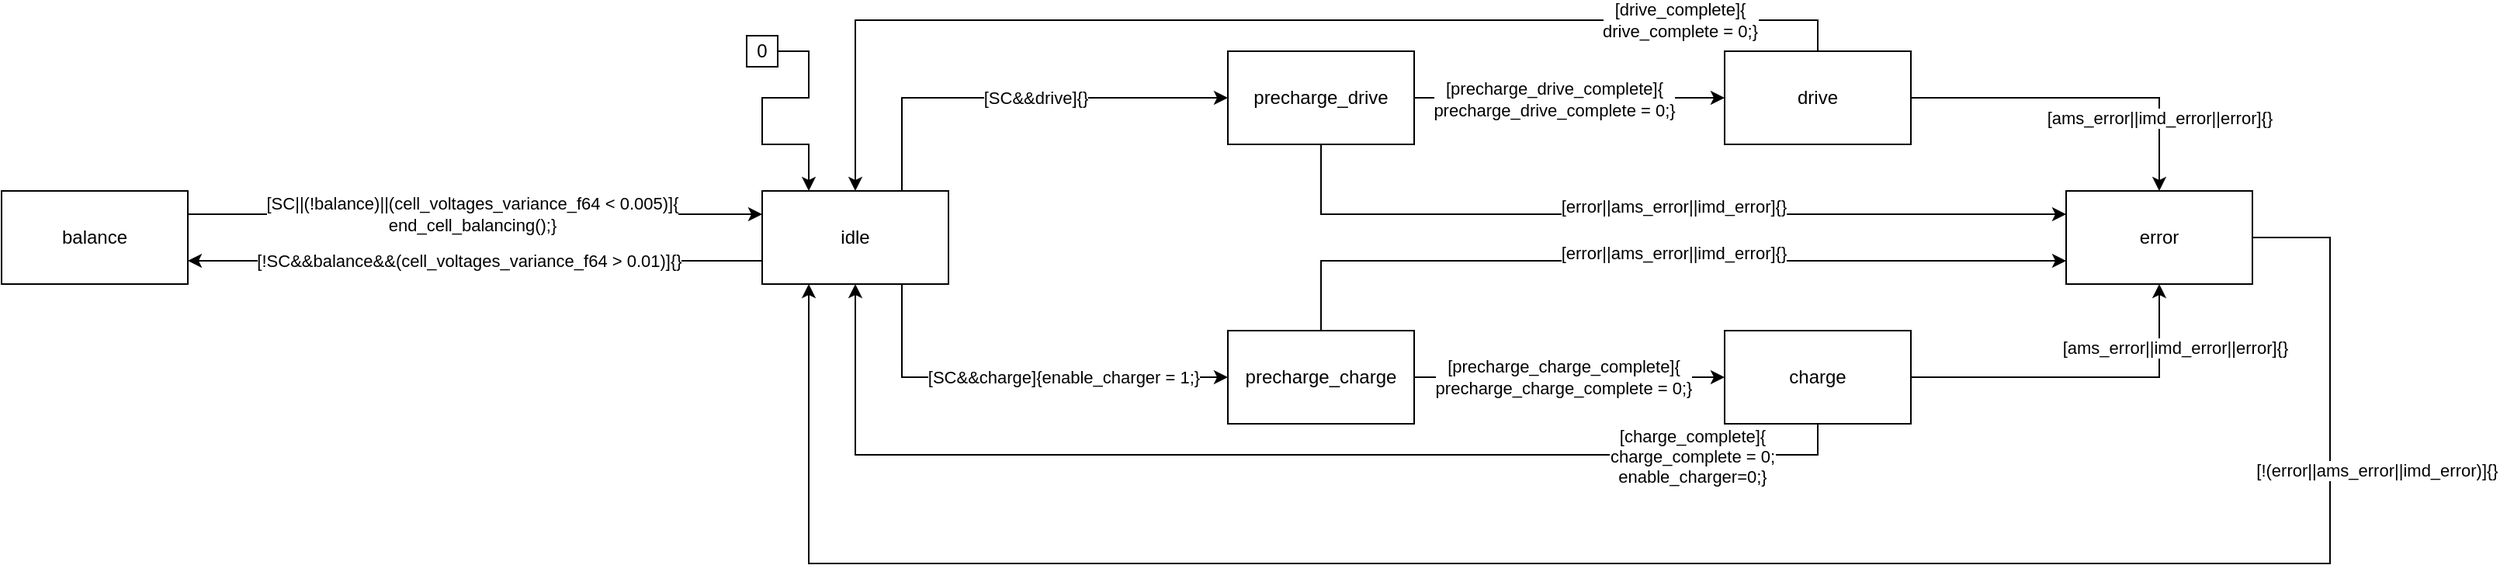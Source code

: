 <mxfile version="17.4.5" type="github" pages="7">
  <diagram id="lIlviWQBLWVIYCWAqPnO" name="ams">
    <mxGraphModel dx="2128" dy="536" grid="1" gridSize="10" guides="1" tooltips="1" connect="1" arrows="1" fold="1" page="1" pageScale="1" pageWidth="850" pageHeight="1100" math="0" shadow="0">
      <root>
        <mxCell id="0" />
        <mxCell id="1" parent="0" />
        <mxCell id="Ewt_asla_2gGVvgFWyWK-3" style="edgeStyle=orthogonalEdgeStyle;rounded=0;orthogonalLoop=1;jettySize=auto;html=1;exitX=1;exitY=0.5;exitDx=0;exitDy=0;entryX=0;entryY=0.5;entryDx=0;entryDy=0;" parent="1" source="46x8wgh4q0gtktNa0b1w-2" target="46x8wgh4q0gtktNa0b1w-8" edge="1">
          <mxGeometry relative="1" as="geometry" />
        </mxCell>
        <mxCell id="oGJmd9VbnoFBgs1ou5Ew-8" value="&lt;div&gt;[precharge_drive_complete]{&lt;/div&gt;&lt;div&gt;precharge_drive_complete = 0;}&lt;/div&gt;" style="edgeLabel;html=1;align=center;verticalAlign=middle;resizable=0;points=[];" parent="Ewt_asla_2gGVvgFWyWK-3" vertex="1" connectable="0">
          <mxGeometry x="-0.098" y="-1" relative="1" as="geometry">
            <mxPoint as="offset" />
          </mxGeometry>
        </mxCell>
        <mxCell id="Ewt_asla_2gGVvgFWyWK-9" style="edgeStyle=orthogonalEdgeStyle;rounded=0;orthogonalLoop=1;jettySize=auto;html=1;exitX=0.5;exitY=1;exitDx=0;exitDy=0;entryX=0;entryY=0.25;entryDx=0;entryDy=0;" parent="1" source="46x8wgh4q0gtktNa0b1w-2" target="46x8wgh4q0gtktNa0b1w-9" edge="1">
          <mxGeometry relative="1" as="geometry" />
        </mxCell>
        <mxCell id="oGJmd9VbnoFBgs1ou5Ew-12" value="[error||ams_error||imd_error]{}" style="edgeLabel;html=1;align=center;verticalAlign=middle;resizable=0;points=[];" parent="Ewt_asla_2gGVvgFWyWK-9" vertex="1" connectable="0">
          <mxGeometry x="-0.73" y="-1" relative="1" as="geometry">
            <mxPoint x="201" y="-6" as="offset" />
          </mxGeometry>
        </mxCell>
        <UserObject label="precharge_drive" link="data:page/id,uZr323zTnWptXHUSKYWT" id="46x8wgh4q0gtktNa0b1w-2">
          <mxCell style="rounded=0;whiteSpace=wrap;html=1;" parent="1" vertex="1">
            <mxGeometry x="380" y="120" width="120" height="60" as="geometry" />
          </mxCell>
        </UserObject>
        <mxCell id="Ewt_asla_2gGVvgFWyWK-6" style="edgeStyle=orthogonalEdgeStyle;rounded=0;orthogonalLoop=1;jettySize=auto;html=1;exitX=1;exitY=0.5;exitDx=0;exitDy=0;entryX=0;entryY=0.5;entryDx=0;entryDy=0;" parent="1" source="46x8wgh4q0gtktNa0b1w-3" target="46x8wgh4q0gtktNa0b1w-7" edge="1">
          <mxGeometry relative="1" as="geometry" />
        </mxCell>
        <mxCell id="oGJmd9VbnoFBgs1ou5Ew-9" value="&lt;div&gt;[precharge_charge_complete]{&lt;/div&gt;&lt;div&gt;precharge_charge_complete = 0;}&lt;/div&gt;" style="edgeLabel;html=1;align=center;verticalAlign=middle;resizable=0;points=[];" parent="Ewt_asla_2gGVvgFWyWK-6" vertex="1" connectable="0">
          <mxGeometry x="-0.047" relative="1" as="geometry">
            <mxPoint as="offset" />
          </mxGeometry>
        </mxCell>
        <mxCell id="Ewt_asla_2gGVvgFWyWK-8" style="edgeStyle=orthogonalEdgeStyle;rounded=0;orthogonalLoop=1;jettySize=auto;html=1;exitX=0.5;exitY=0;exitDx=0;exitDy=0;entryX=0;entryY=0.75;entryDx=0;entryDy=0;" parent="1" source="46x8wgh4q0gtktNa0b1w-3" target="46x8wgh4q0gtktNa0b1w-9" edge="1">
          <mxGeometry relative="1" as="geometry" />
        </mxCell>
        <mxCell id="oGJmd9VbnoFBgs1ou5Ew-11" value="[error||ams_error||imd_error]{}" style="edgeLabel;html=1;align=center;verticalAlign=middle;resizable=0;points=[];" parent="Ewt_asla_2gGVvgFWyWK-8" vertex="1" connectable="0">
          <mxGeometry x="-0.652" y="-1" relative="1" as="geometry">
            <mxPoint x="180" y="-6" as="offset" />
          </mxGeometry>
        </mxCell>
        <UserObject label="precharge_charge" link="data:page/id,Ef1t-dHHU9oMEyzxMcuo" id="46x8wgh4q0gtktNa0b1w-3">
          <mxCell style="rounded=0;whiteSpace=wrap;html=1;" parent="1" vertex="1">
            <mxGeometry x="380" y="300" width="120" height="60" as="geometry" />
          </mxCell>
        </UserObject>
        <mxCell id="Ewt_asla_2gGVvgFWyWK-7" style="edgeStyle=orthogonalEdgeStyle;rounded=0;orthogonalLoop=1;jettySize=auto;html=1;exitX=1;exitY=0.5;exitDx=0;exitDy=0;entryX=0.5;entryY=1;entryDx=0;entryDy=0;" parent="1" source="46x8wgh4q0gtktNa0b1w-7" target="46x8wgh4q0gtktNa0b1w-9" edge="1">
          <mxGeometry relative="1" as="geometry">
            <mxPoint x="1020" y="290" as="targetPoint" />
          </mxGeometry>
        </mxCell>
        <mxCell id="oGJmd9VbnoFBgs1ou5Ew-14" value="[ams_error||imd_error||error]{}" style="edgeLabel;html=1;align=center;verticalAlign=middle;resizable=0;points=[];" parent="Ewt_asla_2gGVvgFWyWK-7" vertex="1" connectable="0">
          <mxGeometry x="0.63" relative="1" as="geometry">
            <mxPoint x="10" as="offset" />
          </mxGeometry>
        </mxCell>
        <mxCell id="Ewt_asla_2gGVvgFWyWK-10" style="edgeStyle=orthogonalEdgeStyle;rounded=0;orthogonalLoop=1;jettySize=auto;html=1;exitX=0.5;exitY=1;exitDx=0;exitDy=0;entryX=0.5;entryY=1;entryDx=0;entryDy=0;" parent="1" source="46x8wgh4q0gtktNa0b1w-7" target="46x8wgh4q0gtktNa0b1w-12" edge="1">
          <mxGeometry relative="1" as="geometry" />
        </mxCell>
        <mxCell id="oGJmd9VbnoFBgs1ou5Ew-10" value="&lt;div&gt;[charge_complete]{&lt;/div&gt;&lt;div&gt;charge_complete = 0;&lt;br&gt;&lt;/div&gt;&lt;div&gt;enable_charger=0;}&lt;/div&gt;" style="edgeLabel;html=1;align=center;verticalAlign=middle;resizable=0;points=[];" parent="Ewt_asla_2gGVvgFWyWK-10" vertex="1" connectable="0">
          <mxGeometry x="-0.73" y="1" relative="1" as="geometry">
            <mxPoint as="offset" />
          </mxGeometry>
        </mxCell>
        <UserObject label="charge" link="data:page/id,o0BBDSF6INu3mvJSLO7V" id="46x8wgh4q0gtktNa0b1w-7">
          <mxCell style="rounded=0;whiteSpace=wrap;html=1;" parent="1" vertex="1">
            <mxGeometry x="700" y="300" width="120" height="60" as="geometry" />
          </mxCell>
        </UserObject>
        <mxCell id="Ewt_asla_2gGVvgFWyWK-4" style="edgeStyle=orthogonalEdgeStyle;rounded=0;orthogonalLoop=1;jettySize=auto;html=1;exitX=1;exitY=0.5;exitDx=0;exitDy=0;entryX=0.5;entryY=0;entryDx=0;entryDy=0;" parent="1" source="46x8wgh4q0gtktNa0b1w-8" target="46x8wgh4q0gtktNa0b1w-9" edge="1">
          <mxGeometry relative="1" as="geometry" />
        </mxCell>
        <mxCell id="oGJmd9VbnoFBgs1ou5Ew-13" value="[ams_error||imd_error||error]{}" style="edgeLabel;html=1;align=center;verticalAlign=middle;resizable=0;points=[];" parent="Ewt_asla_2gGVvgFWyWK-4" vertex="1" connectable="0">
          <mxGeometry x="0.571" relative="1" as="geometry">
            <mxPoint as="offset" />
          </mxGeometry>
        </mxCell>
        <mxCell id="Ewt_asla_2gGVvgFWyWK-11" style="edgeStyle=orthogonalEdgeStyle;rounded=0;orthogonalLoop=1;jettySize=auto;html=1;exitX=0.5;exitY=0;exitDx=0;exitDy=0;entryX=0.5;entryY=0;entryDx=0;entryDy=0;" parent="1" source="46x8wgh4q0gtktNa0b1w-8" target="46x8wgh4q0gtktNa0b1w-12" edge="1">
          <mxGeometry relative="1" as="geometry" />
        </mxCell>
        <mxCell id="oGJmd9VbnoFBgs1ou5Ew-7" value="&lt;div&gt;[drive_complete]{&lt;/div&gt;&lt;div&gt;drive_complete = 0;}&lt;/div&gt;" style="edgeLabel;html=1;align=center;verticalAlign=middle;resizable=0;points=[];" parent="Ewt_asla_2gGVvgFWyWK-11" vertex="1" connectable="0">
          <mxGeometry x="-0.709" relative="1" as="geometry">
            <mxPoint as="offset" />
          </mxGeometry>
        </mxCell>
        <UserObject label="drive" link="data:page/id,-CS63IcI1riEPQ8zZ3c_" id="46x8wgh4q0gtktNa0b1w-8">
          <mxCell style="rounded=0;whiteSpace=wrap;html=1;" parent="1" vertex="1">
            <mxGeometry x="700" y="120" width="120" height="60" as="geometry" />
          </mxCell>
        </UserObject>
        <mxCell id="oGJmd9VbnoFBgs1ou5Ew-15" style="edgeStyle=orthogonalEdgeStyle;rounded=0;orthogonalLoop=1;jettySize=auto;html=1;exitX=1;exitY=0.5;exitDx=0;exitDy=0;entryX=0.25;entryY=1;entryDx=0;entryDy=0;" parent="1" source="46x8wgh4q0gtktNa0b1w-9" target="46x8wgh4q0gtktNa0b1w-12" edge="1">
          <mxGeometry relative="1" as="geometry">
            <Array as="points">
              <mxPoint x="1090" y="240" />
              <mxPoint x="1090" y="450" />
              <mxPoint x="110" y="450" />
            </Array>
          </mxGeometry>
        </mxCell>
        <mxCell id="oGJmd9VbnoFBgs1ou5Ew-16" value="&lt;div&gt;[!(error||ams_error||imd_error)]{}&lt;/div&gt;" style="edgeLabel;html=1;align=center;verticalAlign=middle;resizable=0;points=[];" parent="oGJmd9VbnoFBgs1ou5Ew-15" vertex="1" connectable="0">
          <mxGeometry x="-0.669" relative="1" as="geometry">
            <mxPoint x="30" y="-35" as="offset" />
          </mxGeometry>
        </mxCell>
        <UserObject label="error" link="data:page/id,4Eal9zZOS9WOm3qdCi38" id="46x8wgh4q0gtktNa0b1w-9">
          <mxCell style="rounded=0;whiteSpace=wrap;html=1;" parent="1" vertex="1">
            <mxGeometry x="920" y="210" width="120" height="60" as="geometry" />
          </mxCell>
        </UserObject>
        <mxCell id="Ewt_asla_2gGVvgFWyWK-12" style="edgeStyle=orthogonalEdgeStyle;rounded=0;orthogonalLoop=1;jettySize=auto;html=1;exitX=0.75;exitY=0;exitDx=0;exitDy=0;entryX=0;entryY=0.5;entryDx=0;entryDy=0;" parent="1" source="46x8wgh4q0gtktNa0b1w-12" target="46x8wgh4q0gtktNa0b1w-2" edge="1">
          <mxGeometry relative="1" as="geometry" />
        </mxCell>
        <mxCell id="oGJmd9VbnoFBgs1ou5Ew-1" value="[SC&amp;amp;&amp;amp;drive]{}" style="edgeLabel;html=1;align=center;verticalAlign=middle;resizable=0;points=[];" parent="Ewt_asla_2gGVvgFWyWK-12" vertex="1" connectable="0">
          <mxGeometry x="-0.087" y="1" relative="1" as="geometry">
            <mxPoint x="22" y="1" as="offset" />
          </mxGeometry>
        </mxCell>
        <mxCell id="Ewt_asla_2gGVvgFWyWK-13" style="edgeStyle=orthogonalEdgeStyle;rounded=0;orthogonalLoop=1;jettySize=auto;html=1;exitX=0.75;exitY=1;exitDx=0;exitDy=0;entryX=0;entryY=0.5;entryDx=0;entryDy=0;" parent="1" source="46x8wgh4q0gtktNa0b1w-12" target="46x8wgh4q0gtktNa0b1w-3" edge="1">
          <mxGeometry relative="1" as="geometry" />
        </mxCell>
        <mxCell id="oGJmd9VbnoFBgs1ou5Ew-2" value="[SC&amp;amp;&amp;amp;charge]{enable_charger = 1;}" style="edgeLabel;html=1;align=center;verticalAlign=middle;resizable=0;points=[];" parent="Ewt_asla_2gGVvgFWyWK-13" vertex="1" connectable="0">
          <mxGeometry x="0.273" relative="1" as="geometry">
            <mxPoint x="-8" as="offset" />
          </mxGeometry>
        </mxCell>
        <mxCell id="Ewt_asla_2gGVvgFWyWK-19" style="edgeStyle=orthogonalEdgeStyle;rounded=0;orthogonalLoop=1;jettySize=auto;html=1;exitX=0;exitY=0.75;exitDx=0;exitDy=0;entryX=1;entryY=0.75;entryDx=0;entryDy=0;" parent="1" source="46x8wgh4q0gtktNa0b1w-12" target="Ewt_asla_2gGVvgFWyWK-16" edge="1">
          <mxGeometry relative="1" as="geometry">
            <Array as="points">
              <mxPoint x="10" y="255" />
              <mxPoint x="10" y="255" />
            </Array>
          </mxGeometry>
        </mxCell>
        <mxCell id="oGJmd9VbnoFBgs1ou5Ew-3" value="&lt;div&gt;[!SC&amp;amp;&amp;amp;balance&amp;amp;&amp;amp;(cell_voltages_variance_f64 &amp;gt; 0.01)]{}&lt;/div&gt;" style="edgeLabel;html=1;align=center;verticalAlign=middle;resizable=0;points=[];" parent="Ewt_asla_2gGVvgFWyWK-19" vertex="1" connectable="0">
          <mxGeometry x="0.025" relative="1" as="geometry">
            <mxPoint as="offset" />
          </mxGeometry>
        </mxCell>
        <object label="idle" state="" id="46x8wgh4q0gtktNa0b1w-12">
          <mxCell style="rounded=0;whiteSpace=wrap;html=1;" parent="1" vertex="1">
            <mxGeometry x="80" y="210" width="120" height="60" as="geometry" />
          </mxCell>
        </object>
        <mxCell id="Ewt_asla_2gGVvgFWyWK-18" style="edgeStyle=orthogonalEdgeStyle;rounded=0;orthogonalLoop=1;jettySize=auto;html=1;exitX=1;exitY=0.25;exitDx=0;exitDy=0;entryX=0;entryY=0.25;entryDx=0;entryDy=0;" parent="1" source="Ewt_asla_2gGVvgFWyWK-16" target="46x8wgh4q0gtktNa0b1w-12" edge="1">
          <mxGeometry relative="1" as="geometry">
            <Array as="points">
              <mxPoint x="10" y="225" />
              <mxPoint x="10" y="225" />
            </Array>
          </mxGeometry>
        </mxCell>
        <mxCell id="oGJmd9VbnoFBgs1ou5Ew-4" value="&lt;div&gt;[SC||(!balance)||(cell_voltages_variance_f64 &amp;lt; 0.005)]{&lt;/div&gt;&lt;div&gt;end_cell_balancing();}&lt;/div&gt;" style="edgeLabel;html=1;align=center;verticalAlign=middle;resizable=0;points=[];" parent="Ewt_asla_2gGVvgFWyWK-18" vertex="1" connectable="0">
          <mxGeometry x="-0.014" relative="1" as="geometry">
            <mxPoint as="offset" />
          </mxGeometry>
        </mxCell>
        <object label="balance" state="" link="data:page/id,DzXCORfQ2eGAM-OcjKNi" id="Ewt_asla_2gGVvgFWyWK-16">
          <mxCell style="rounded=0;whiteSpace=wrap;html=1;" parent="1" vertex="1">
            <mxGeometry x="-410" y="210" width="120" height="60" as="geometry" />
          </mxCell>
        </object>
        <mxCell id="bdxGw8ja6sbKktMfcAel-1" style="edgeStyle=orthogonalEdgeStyle;rounded=0;orthogonalLoop=1;jettySize=auto;html=1;exitX=1;exitY=0.5;exitDx=0;exitDy=0;entryX=0.25;entryY=0;entryDx=0;entryDy=0;" parent="1" source="bdxGw8ja6sbKktMfcAel-2" target="46x8wgh4q0gtktNa0b1w-12" edge="1">
          <mxGeometry relative="1" as="geometry">
            <mxPoint x="80" y="180" as="targetPoint" />
            <Array as="points">
              <mxPoint x="110" y="120" />
              <mxPoint x="110" y="150" />
              <mxPoint x="80" y="150" />
              <mxPoint x="80" y="180" />
              <mxPoint x="110" y="180" />
            </Array>
          </mxGeometry>
        </mxCell>
        <object label="0" state="" id="bdxGw8ja6sbKktMfcAel-2">
          <mxCell style="rounded=0;whiteSpace=wrap;html=1;" parent="1" vertex="1">
            <mxGeometry x="70" y="110" width="20" height="20" as="geometry" />
          </mxCell>
        </object>
      </root>
    </mxGraphModel>
  </diagram>
  <diagram id="uZr323zTnWptXHUSKYWT" name="precharge_drive">
    <mxGraphModel dx="1278" dy="536" grid="1" gridSize="10" guides="1" tooltips="1" connect="1" arrows="1" fold="1" page="1" pageScale="1" pageWidth="850" pageHeight="1100" math="0" shadow="0">
      <root>
        <mxCell id="0" />
        <mxCell id="1" parent="0" />
        <mxCell id="qBwz-lAO_OCAdxl3COZv-3" style="edgeStyle=orthogonalEdgeStyle;rounded=0;orthogonalLoop=1;jettySize=auto;html=1;exitX=0.5;exitY=1;exitDx=0;exitDy=0;entryX=0.5;entryY=0;entryDx=0;entryDy=0;" parent="1" source="qBwz-lAO_OCAdxl3COZv-6" target="qBwz-lAO_OCAdxl3COZv-10" edge="1">
          <mxGeometry relative="1" as="geometry" />
        </mxCell>
        <mxCell id="qBwz-lAO_OCAdxl3COZv-27" value="[before(2)&amp;amp;&amp;amp;air_minus_closed]{close_precharge = 1; air_minus_closed_s = 1;}" style="edgeLabel;html=1;align=center;verticalAlign=middle;resizable=0;points=[];" parent="qBwz-lAO_OCAdxl3COZv-3" vertex="1" connectable="0">
          <mxGeometry x="-0.131" y="-1" relative="1" as="geometry">
            <mxPoint as="offset" />
          </mxGeometry>
        </mxCell>
        <mxCell id="qBwz-lAO_OCAdxl3COZv-4" style="edgeStyle=orthogonalEdgeStyle;rounded=0;orthogonalLoop=1;jettySize=auto;html=1;exitX=1;exitY=0.5;exitDx=0;exitDy=0;entryX=0.036;entryY=0.983;entryDx=0;entryDy=0;entryPerimeter=0;" parent="1" source="qBwz-lAO_OCAdxl3COZv-6" target="qBwz-lAO_OCAdxl3COZv-22" edge="1">
          <mxGeometry relative="1" as="geometry" />
        </mxCell>
        <mxCell id="qBwz-lAO_OCAdxl3COZv-5" value="[after(2)]{error=111;}" style="edgeLabel;html=1;align=center;verticalAlign=middle;resizable=0;points=[];" parent="qBwz-lAO_OCAdxl3COZv-4" vertex="1" connectable="0">
          <mxGeometry x="-0.117" y="-2" relative="1" as="geometry">
            <mxPoint as="offset" />
          </mxGeometry>
        </mxCell>
        <object label="close_air_minus" state="" id="qBwz-lAO_OCAdxl3COZv-6">
          <mxCell style="rounded=0;whiteSpace=wrap;html=1;" parent="1" vertex="1">
            <mxGeometry x="200" y="140" width="140" height="20" as="geometry" />
          </mxCell>
        </object>
        <mxCell id="qBwz-lAO_OCAdxl3COZv-7" style="edgeStyle=orthogonalEdgeStyle;rounded=0;orthogonalLoop=1;jettySize=auto;html=1;exitX=0.5;exitY=1;exitDx=0;exitDy=0;entryX=0.5;entryY=0;entryDx=0;entryDy=0;" parent="1" source="qBwz-lAO_OCAdxl3COZv-10" target="qBwz-lAO_OCAdxl3COZv-14" edge="1">
          <mxGeometry relative="1" as="geometry" />
        </mxCell>
        <mxCell id="qBwz-lAO_OCAdxl3COZv-28" value="[before(2)&amp;amp;&amp;amp;precharge_closed]{precharge_closed_s = 1;}" style="edgeLabel;html=1;align=center;verticalAlign=middle;resizable=0;points=[];" parent="qBwz-lAO_OCAdxl3COZv-7" vertex="1" connectable="0">
          <mxGeometry x="-0.087" y="-1" relative="1" as="geometry">
            <mxPoint as="offset" />
          </mxGeometry>
        </mxCell>
        <mxCell id="qBwz-lAO_OCAdxl3COZv-8" style="edgeStyle=orthogonalEdgeStyle;rounded=0;orthogonalLoop=1;jettySize=auto;html=1;exitX=1;exitY=0.5;exitDx=0;exitDy=0;entryX=0.25;entryY=1;entryDx=0;entryDy=0;" parent="1" source="qBwz-lAO_OCAdxl3COZv-10" target="qBwz-lAO_OCAdxl3COZv-22" edge="1">
          <mxGeometry relative="1" as="geometry" />
        </mxCell>
        <mxCell id="qBwz-lAO_OCAdxl3COZv-9" value="[after(2)]{error=112;}" style="edgeLabel;html=1;align=center;verticalAlign=middle;resizable=0;points=[];" parent="qBwz-lAO_OCAdxl3COZv-8" vertex="1" connectable="0">
          <mxGeometry x="-0.124" relative="1" as="geometry">
            <mxPoint as="offset" />
          </mxGeometry>
        </mxCell>
        <object label="close_precharge" state="" id="qBwz-lAO_OCAdxl3COZv-10">
          <mxCell style="rounded=0;whiteSpace=wrap;html=1;" parent="1" vertex="1">
            <mxGeometry x="200" y="215" width="140" height="20" as="geometry" />
          </mxCell>
        </object>
        <mxCell id="qBwz-lAO_OCAdxl3COZv-11" style="edgeStyle=orthogonalEdgeStyle;rounded=0;orthogonalLoop=1;jettySize=auto;html=1;exitX=0.5;exitY=1;exitDx=0;exitDy=0;entryX=0.5;entryY=0;entryDx=0;entryDy=0;" parent="1" source="qBwz-lAO_OCAdxl3COZv-14" target="qBwz-lAO_OCAdxl3COZv-18" edge="1">
          <mxGeometry relative="1" as="geometry" />
        </mxCell>
        <mxCell id="qBwz-lAO_OCAdxl3COZv-29" value="[after(5)&amp;amp;&amp;amp;before(30)&amp;amp;&amp;amp;(accumulator_voltage_f64*0.95 &amp;lt; vehicle_voltage_f64)]{close_air_plus = 1;}" style="edgeLabel;html=1;align=center;verticalAlign=middle;resizable=0;points=[];" parent="qBwz-lAO_OCAdxl3COZv-11" vertex="1" connectable="0">
          <mxGeometry x="-0.167" relative="1" as="geometry">
            <mxPoint as="offset" />
          </mxGeometry>
        </mxCell>
        <mxCell id="qBwz-lAO_OCAdxl3COZv-12" style="edgeStyle=orthogonalEdgeStyle;rounded=0;orthogonalLoop=1;jettySize=auto;html=1;exitX=1;exitY=0.5;exitDx=0;exitDy=0;entryX=0.5;entryY=1;entryDx=0;entryDy=0;" parent="1" source="qBwz-lAO_OCAdxl3COZv-14" target="qBwz-lAO_OCAdxl3COZv-22" edge="1">
          <mxGeometry relative="1" as="geometry" />
        </mxCell>
        <mxCell id="qBwz-lAO_OCAdxl3COZv-13" value="[after(30)]{error=113;}" style="edgeLabel;html=1;align=center;verticalAlign=middle;resizable=0;points=[];" parent="qBwz-lAO_OCAdxl3COZv-12" vertex="1" connectable="0">
          <mxGeometry x="-0.145" relative="1" as="geometry">
            <mxPoint x="1" as="offset" />
          </mxGeometry>
        </mxCell>
        <object label="wait" state="" id="qBwz-lAO_OCAdxl3COZv-14">
          <mxCell style="rounded=0;whiteSpace=wrap;html=1;" parent="1" vertex="1">
            <mxGeometry x="200" y="290" width="140" height="20" as="geometry" />
          </mxCell>
        </object>
        <mxCell id="qBwz-lAO_OCAdxl3COZv-15" style="edgeStyle=orthogonalEdgeStyle;rounded=0;orthogonalLoop=1;jettySize=auto;html=1;exitX=0.5;exitY=1;exitDx=0;exitDy=0;entryX=0.5;entryY=0;entryDx=0;entryDy=0;" parent="1" source="qBwz-lAO_OCAdxl3COZv-18" target="qBwz-lAO_OCAdxl3COZv-21" edge="1">
          <mxGeometry relative="1" as="geometry" />
        </mxCell>
        <mxCell id="qBwz-lAO_OCAdxl3COZv-30" value="[before(2)&amp;amp;&amp;amp;air_plus_closed]{close_precharge = 0; air_plus_closed_s = 1;}" style="edgeLabel;html=1;align=center;verticalAlign=middle;resizable=0;points=[];" parent="qBwz-lAO_OCAdxl3COZv-15" vertex="1" connectable="0">
          <mxGeometry x="-0.207" relative="1" as="geometry">
            <mxPoint as="offset" />
          </mxGeometry>
        </mxCell>
        <mxCell id="qBwz-lAO_OCAdxl3COZv-16" style="edgeStyle=orthogonalEdgeStyle;rounded=0;orthogonalLoop=1;jettySize=auto;html=1;exitX=1;exitY=0.5;exitDx=0;exitDy=0;entryX=0.724;entryY=1.025;entryDx=0;entryDy=0;entryPerimeter=0;" parent="1" source="qBwz-lAO_OCAdxl3COZv-18" target="qBwz-lAO_OCAdxl3COZv-22" edge="1">
          <mxGeometry relative="1" as="geometry" />
        </mxCell>
        <mxCell id="qBwz-lAO_OCAdxl3COZv-17" value="[after(2)]{error=114;}" style="edgeLabel;html=1;align=center;verticalAlign=middle;resizable=0;points=[];" parent="qBwz-lAO_OCAdxl3COZv-16" vertex="1" connectable="0">
          <mxGeometry x="-0.67" y="-1" relative="1" as="geometry">
            <mxPoint x="81" y="-1" as="offset" />
          </mxGeometry>
        </mxCell>
        <object label="close_air_plus" state="" id="qBwz-lAO_OCAdxl3COZv-18">
          <mxCell style="rounded=0;whiteSpace=wrap;html=1;" parent="1" vertex="1">
            <mxGeometry x="200" y="365" width="140" height="20" as="geometry" />
          </mxCell>
        </object>
        <mxCell id="qBwz-lAO_OCAdxl3COZv-19" style="edgeStyle=orthogonalEdgeStyle;rounded=0;orthogonalLoop=1;jettySize=auto;html=1;exitX=1;exitY=0.5;exitDx=0;exitDy=0;entryX=0.933;entryY=0.975;entryDx=0;entryDy=0;entryPerimeter=0;" parent="1" source="qBwz-lAO_OCAdxl3COZv-21" target="qBwz-lAO_OCAdxl3COZv-22" edge="1">
          <mxGeometry relative="1" as="geometry" />
        </mxCell>
        <mxCell id="qBwz-lAO_OCAdxl3COZv-20" value="[after(2)]{error=115;}" style="edgeLabel;html=1;align=center;verticalAlign=middle;resizable=0;points=[];" parent="qBwz-lAO_OCAdxl3COZv-19" vertex="1" connectable="0">
          <mxGeometry x="-0.28" relative="1" as="geometry">
            <mxPoint x="22" as="offset" />
          </mxGeometry>
        </mxCell>
        <mxCell id="qBwz-lAO_OCAdxl3COZv-26" style="edgeStyle=orthogonalEdgeStyle;rounded=0;orthogonalLoop=1;jettySize=auto;html=1;exitX=0.5;exitY=1;exitDx=0;exitDy=0;entryX=0.5;entryY=0;entryDx=0;entryDy=0;" parent="1" source="qBwz-lAO_OCAdxl3COZv-21" target="ko195X5yL2JHvwuTEqA--1" edge="1">
          <mxGeometry relative="1" as="geometry">
            <mxPoint x="270" y="510" as="targetPoint" />
          </mxGeometry>
        </mxCell>
        <mxCell id="qBwz-lAO_OCAdxl3COZv-31" value="[before(2)&amp;amp;&amp;amp;!precharge_closed]{precharge_drive_complete=1; precharge_closed_s = 0;}" style="edgeLabel;html=1;align=center;verticalAlign=middle;resizable=0;points=[];" parent="qBwz-lAO_OCAdxl3COZv-26" vertex="1" connectable="0">
          <mxGeometry x="-0.184" y="-1" relative="1" as="geometry">
            <mxPoint as="offset" />
          </mxGeometry>
        </mxCell>
        <object label="open_precharge" id="qBwz-lAO_OCAdxl3COZv-21">
          <mxCell style="rounded=0;whiteSpace=wrap;html=1;" parent="1" vertex="1">
            <mxGeometry x="200" y="440" width="140" height="20" as="geometry" />
          </mxCell>
        </object>
        <object label="error" state="" id="qBwz-lAO_OCAdxl3COZv-22">
          <mxCell style="rounded=0;whiteSpace=wrap;html=1;rotation=90;" parent="1" vertex="1">
            <mxGeometry x="483.25" y="294.75" width="332" height="20" as="geometry" />
          </mxCell>
        </object>
        <object label="exit" state="" id="ko195X5yL2JHvwuTEqA--1">
          <mxCell style="rounded=0;whiteSpace=wrap;html=1;" parent="1" vertex="1">
            <mxGeometry x="200" y="520" width="140" height="20" as="geometry" />
          </mxCell>
        </object>
        <mxCell id="6yaVR4VLSEuWCS4cIGNw-1" style="edgeStyle=orthogonalEdgeStyle;rounded=0;orthogonalLoop=1;jettySize=auto;html=1;exitX=1;exitY=0.5;exitDx=0;exitDy=0;entryX=0.5;entryY=0;entryDx=0;entryDy=0;" parent="1" source="6yaVR4VLSEuWCS4cIGNw-2" target="6yaVR4VLSEuWCS4cIGNw-3" edge="1">
          <mxGeometry relative="1" as="geometry">
            <mxPoint x="270" y="70" as="targetPoint" />
          </mxGeometry>
        </mxCell>
        <object label="0" state="" id="6yaVR4VLSEuWCS4cIGNw-2">
          <mxCell style="rounded=0;whiteSpace=wrap;html=1;" parent="1" vertex="1">
            <mxGeometry x="260" y="10" width="20" height="20" as="geometry" />
          </mxCell>
        </object>
        <mxCell id="6yaVR4VLSEuWCS4cIGNw-5" style="edgeStyle=orthogonalEdgeStyle;rounded=0;orthogonalLoop=1;jettySize=auto;html=1;exitX=0.5;exitY=1;exitDx=0;exitDy=0;entryX=0.5;entryY=0;entryDx=0;entryDy=0;" parent="1" source="6yaVR4VLSEuWCS4cIGNw-3" target="qBwz-lAO_OCAdxl3COZv-6" edge="1">
          <mxGeometry relative="1" as="geometry" />
        </mxCell>
        <mxCell id="6yaVR4VLSEuWCS4cIGNw-7" value="[]{close_air_minus = 1;}" style="edgeLabel;html=1;align=center;verticalAlign=middle;resizable=0;points=[];" parent="6yaVR4VLSEuWCS4cIGNw-5" vertex="1" connectable="0">
          <mxGeometry x="-0.124" y="-1" relative="1" as="geometry">
            <mxPoint as="offset" />
          </mxGeometry>
        </mxCell>
        <object label="entry" state="" id="6yaVR4VLSEuWCS4cIGNw-3">
          <mxCell style="rounded=0;whiteSpace=wrap;html=1;" parent="1" vertex="1">
            <mxGeometry x="200" y="70" width="140" height="20" as="geometry" />
          </mxCell>
        </object>
      </root>
    </mxGraphModel>
  </diagram>
  <diagram id="Ef1t-dHHU9oMEyzxMcuo" name="precharge_charge">
    <mxGraphModel dx="1278" dy="536" grid="1" gridSize="10" guides="1" tooltips="1" connect="1" arrows="1" fold="1" page="1" pageScale="1" pageWidth="850" pageHeight="1100" math="0" shadow="0">
      <root>
        <mxCell id="0" />
        <mxCell id="1" parent="0" />
        <mxCell id="xS3REjJoweb85oLv7Rwo-3" style="edgeStyle=orthogonalEdgeStyle;rounded=0;orthogonalLoop=1;jettySize=auto;html=1;exitX=0.5;exitY=1;exitDx=0;exitDy=0;entryX=0.5;entryY=0;entryDx=0;entryDy=0;" parent="1" source="xS3REjJoweb85oLv7Rwo-7" target="xS3REjJoweb85oLv7Rwo-12" edge="1">
          <mxGeometry relative="1" as="geometry" />
        </mxCell>
        <mxCell id="xS3REjJoweb85oLv7Rwo-4" value="[before(2)&amp;amp;&amp;amp;air_minus_closed]{close_precharge=1; air_minus_closed_s = 1;}" style="edgeLabel;html=1;align=center;verticalAlign=middle;resizable=0;points=[];" parent="xS3REjJoweb85oLv7Rwo-3" vertex="1" connectable="0">
          <mxGeometry x="-0.131" y="-1" relative="1" as="geometry">
            <mxPoint as="offset" />
          </mxGeometry>
        </mxCell>
        <mxCell id="xS3REjJoweb85oLv7Rwo-5" style="edgeStyle=orthogonalEdgeStyle;rounded=0;orthogonalLoop=1;jettySize=auto;html=1;exitX=1;exitY=0.5;exitDx=0;exitDy=0;entryX=0.211;entryY=1.084;entryDx=0;entryDy=0;entryPerimeter=0;" parent="1" source="xS3REjJoweb85oLv7Rwo-7" target="xS3REjJoweb85oLv7Rwo-28" edge="1">
          <mxGeometry relative="1" as="geometry" />
        </mxCell>
        <mxCell id="xS3REjJoweb85oLv7Rwo-6" value="[after(2)]{error=122;}" style="edgeLabel;html=1;align=center;verticalAlign=middle;resizable=0;points=[];" parent="xS3REjJoweb85oLv7Rwo-5" vertex="1" connectable="0">
          <mxGeometry x="-0.117" y="-2" relative="1" as="geometry">
            <mxPoint as="offset" />
          </mxGeometry>
        </mxCell>
        <object label="close_air_minus" state="" id="xS3REjJoweb85oLv7Rwo-7">
          <mxCell style="rounded=0;whiteSpace=wrap;html=1;" parent="1" vertex="1">
            <mxGeometry x="204" y="240" width="140" height="20" as="geometry" />
          </mxCell>
        </object>
        <mxCell id="xS3REjJoweb85oLv7Rwo-8" style="edgeStyle=orthogonalEdgeStyle;rounded=0;orthogonalLoop=1;jettySize=auto;html=1;exitX=0.5;exitY=1;exitDx=0;exitDy=0;entryX=0.5;entryY=0;entryDx=0;entryDy=0;" parent="1" source="xS3REjJoweb85oLv7Rwo-12" target="xS3REjJoweb85oLv7Rwo-17" edge="1">
          <mxGeometry relative="1" as="geometry" />
        </mxCell>
        <mxCell id="xS3REjJoweb85oLv7Rwo-9" value="[before(2)&amp;amp;&amp;amp;precharge_closed]{precharge_closed_s = 1;}" style="edgeLabel;html=1;align=center;verticalAlign=middle;resizable=0;points=[];" parent="xS3REjJoweb85oLv7Rwo-8" vertex="1" connectable="0">
          <mxGeometry x="-0.087" y="-1" relative="1" as="geometry">
            <mxPoint as="offset" />
          </mxGeometry>
        </mxCell>
        <mxCell id="xS3REjJoweb85oLv7Rwo-10" style="edgeStyle=orthogonalEdgeStyle;rounded=0;orthogonalLoop=1;jettySize=auto;html=1;exitX=1;exitY=0.5;exitDx=0;exitDy=0;entryX=0.397;entryY=0.998;entryDx=0;entryDy=0;entryPerimeter=0;" parent="1" source="xS3REjJoweb85oLv7Rwo-12" target="xS3REjJoweb85oLv7Rwo-28" edge="1">
          <mxGeometry relative="1" as="geometry" />
        </mxCell>
        <mxCell id="xS3REjJoweb85oLv7Rwo-11" value="[after(2)]{error=123;}" style="edgeLabel;html=1;align=center;verticalAlign=middle;resizable=0;points=[];" parent="xS3REjJoweb85oLv7Rwo-10" vertex="1" connectable="0">
          <mxGeometry x="-0.124" relative="1" as="geometry">
            <mxPoint as="offset" />
          </mxGeometry>
        </mxCell>
        <object label="close_precharge" state="" id="xS3REjJoweb85oLv7Rwo-12">
          <mxCell style="rounded=0;whiteSpace=wrap;html=1;" parent="1" vertex="1">
            <mxGeometry x="204" y="315" width="140" height="20" as="geometry" />
          </mxCell>
        </object>
        <mxCell id="xS3REjJoweb85oLv7Rwo-13" style="edgeStyle=orthogonalEdgeStyle;rounded=0;orthogonalLoop=1;jettySize=auto;html=1;exitX=0.5;exitY=1;exitDx=0;exitDy=0;entryX=0.5;entryY=0;entryDx=0;entryDy=0;" parent="1" source="xS3REjJoweb85oLv7Rwo-17" target="xS3REjJoweb85oLv7Rwo-22" edge="1">
          <mxGeometry relative="1" as="geometry" />
        </mxCell>
        <mxCell id="xS3REjJoweb85oLv7Rwo-14" value="[after(5)&amp;amp;&amp;amp;before(30)&amp;amp;&amp;amp;(accumulator_voltage_f64*0.95 &amp;lt; vehicle_voltage_f64)]{close_air_plus=1;}" style="edgeLabel;html=1;align=center;verticalAlign=middle;resizable=0;points=[];" parent="xS3REjJoweb85oLv7Rwo-13" vertex="1" connectable="0">
          <mxGeometry x="-0.167" relative="1" as="geometry">
            <mxPoint as="offset" />
          </mxGeometry>
        </mxCell>
        <mxCell id="xS3REjJoweb85oLv7Rwo-15" style="edgeStyle=orthogonalEdgeStyle;rounded=0;orthogonalLoop=1;jettySize=auto;html=1;exitX=1;exitY=0.5;exitDx=0;exitDy=0;entryX=0.588;entryY=1.027;entryDx=0;entryDy=0;entryPerimeter=0;" parent="1" source="xS3REjJoweb85oLv7Rwo-17" target="xS3REjJoweb85oLv7Rwo-28" edge="1">
          <mxGeometry relative="1" as="geometry" />
        </mxCell>
        <mxCell id="xS3REjJoweb85oLv7Rwo-16" value="[after(30)]{error=124;}" style="edgeLabel;html=1;align=center;verticalAlign=middle;resizable=0;points=[];" parent="xS3REjJoweb85oLv7Rwo-15" vertex="1" connectable="0">
          <mxGeometry x="-0.145" relative="1" as="geometry">
            <mxPoint x="1" as="offset" />
          </mxGeometry>
        </mxCell>
        <object label="wait" state="" id="xS3REjJoweb85oLv7Rwo-17">
          <mxCell style="rounded=0;whiteSpace=wrap;html=1;" parent="1" vertex="1">
            <mxGeometry x="204" y="390" width="140" height="20" as="geometry" />
          </mxCell>
        </object>
        <mxCell id="xS3REjJoweb85oLv7Rwo-18" style="edgeStyle=orthogonalEdgeStyle;rounded=0;orthogonalLoop=1;jettySize=auto;html=1;exitX=0.5;exitY=1;exitDx=0;exitDy=0;entryX=0.5;entryY=0;entryDx=0;entryDy=0;" parent="1" source="xS3REjJoweb85oLv7Rwo-22" target="xS3REjJoweb85oLv7Rwo-27" edge="1">
          <mxGeometry relative="1" as="geometry" />
        </mxCell>
        <mxCell id="xS3REjJoweb85oLv7Rwo-19" value="[before(2)&amp;amp;&amp;amp;air_plus_closed]{close_precharge=0; air_plus_closed_s = 1;}" style="edgeLabel;html=1;align=center;verticalAlign=middle;resizable=0;points=[];" parent="xS3REjJoweb85oLv7Rwo-18" vertex="1" connectable="0">
          <mxGeometry x="-0.207" relative="1" as="geometry">
            <mxPoint as="offset" />
          </mxGeometry>
        </mxCell>
        <mxCell id="xS3REjJoweb85oLv7Rwo-20" style="edgeStyle=orthogonalEdgeStyle;rounded=0;orthogonalLoop=1;jettySize=auto;html=1;exitX=1;exitY=0.5;exitDx=0;exitDy=0;entryX=0.78;entryY=1.084;entryDx=0;entryDy=0;entryPerimeter=0;" parent="1" source="xS3REjJoweb85oLv7Rwo-22" target="xS3REjJoweb85oLv7Rwo-28" edge="1">
          <mxGeometry relative="1" as="geometry" />
        </mxCell>
        <mxCell id="xS3REjJoweb85oLv7Rwo-21" value="[after(2)]{error=125;}" style="edgeLabel;html=1;align=center;verticalAlign=middle;resizable=0;points=[];" parent="xS3REjJoweb85oLv7Rwo-20" vertex="1" connectable="0">
          <mxGeometry x="-0.67" y="-1" relative="1" as="geometry">
            <mxPoint x="81" y="-1" as="offset" />
          </mxGeometry>
        </mxCell>
        <object label="close_air_plus" state="" id="xS3REjJoweb85oLv7Rwo-22">
          <mxCell style="rounded=0;whiteSpace=wrap;html=1;" parent="1" vertex="1">
            <mxGeometry x="204" y="465" width="140" height="20" as="geometry" />
          </mxCell>
        </object>
        <mxCell id="xS3REjJoweb85oLv7Rwo-23" style="edgeStyle=orthogonalEdgeStyle;rounded=0;orthogonalLoop=1;jettySize=auto;html=1;exitX=1;exitY=0.5;exitDx=0;exitDy=0;entryX=0.968;entryY=1.084;entryDx=0;entryDy=0;entryPerimeter=0;" parent="1" source="xS3REjJoweb85oLv7Rwo-27" target="xS3REjJoweb85oLv7Rwo-28" edge="1">
          <mxGeometry relative="1" as="geometry" />
        </mxCell>
        <mxCell id="xS3REjJoweb85oLv7Rwo-24" value="[after(2)]{error=126;}" style="edgeLabel;html=1;align=center;verticalAlign=middle;resizable=0;points=[];" parent="xS3REjJoweb85oLv7Rwo-23" vertex="1" connectable="0">
          <mxGeometry x="-0.28" relative="1" as="geometry">
            <mxPoint x="22" as="offset" />
          </mxGeometry>
        </mxCell>
        <mxCell id="xS3REjJoweb85oLv7Rwo-25" style="edgeStyle=orthogonalEdgeStyle;rounded=0;orthogonalLoop=1;jettySize=auto;html=1;exitX=0.5;exitY=1;exitDx=0;exitDy=0;entryX=0.5;entryY=0;entryDx=0;entryDy=0;" parent="1" source="xS3REjJoweb85oLv7Rwo-27" target="xS3REjJoweb85oLv7Rwo-29" edge="1">
          <mxGeometry relative="1" as="geometry">
            <mxPoint x="274" y="610" as="targetPoint" />
          </mxGeometry>
        </mxCell>
        <mxCell id="xS3REjJoweb85oLv7Rwo-26" value="[before(2)&amp;amp;&amp;amp;!precharge_closed]{precharge_charge_complete=1; precharge_closed_s = 0;}" style="edgeLabel;html=1;align=center;verticalAlign=middle;resizable=0;points=[];" parent="xS3REjJoweb85oLv7Rwo-25" vertex="1" connectable="0">
          <mxGeometry x="-0.184" y="-1" relative="1" as="geometry">
            <mxPoint as="offset" />
          </mxGeometry>
        </mxCell>
        <object label="open_precharge" id="xS3REjJoweb85oLv7Rwo-27">
          <mxCell style="rounded=0;whiteSpace=wrap;html=1;" parent="1" vertex="1">
            <mxGeometry x="204" y="540" width="140" height="20" as="geometry" />
          </mxCell>
        </object>
        <object label="error" state="" id="xS3REjJoweb85oLv7Rwo-28">
          <mxCell style="rounded=0;whiteSpace=wrap;html=1;rotation=90;" parent="1" vertex="1">
            <mxGeometry x="456.57" y="357.19" width="393.37" height="20" as="geometry" />
          </mxCell>
        </object>
        <object label="exit" state="" id="xS3REjJoweb85oLv7Rwo-29">
          <mxCell style="rounded=0;whiteSpace=wrap;html=1;" parent="1" vertex="1">
            <mxGeometry x="204" y="620" width="140" height="20" as="geometry" />
          </mxCell>
        </object>
        <mxCell id="GjRwczQvT8K4SdTy7vmv-1" style="edgeStyle=orthogonalEdgeStyle;rounded=0;orthogonalLoop=1;jettySize=auto;html=1;exitX=1;exitY=0.5;exitDx=0;exitDy=0;entryX=0.5;entryY=0;entryDx=0;entryDy=0;" parent="1" source="GjRwczQvT8K4SdTy7vmv-2" target="GjRwczQvT8K4SdTy7vmv-5" edge="1">
          <mxGeometry relative="1" as="geometry">
            <mxPoint x="264" y="160" as="targetPoint" />
          </mxGeometry>
        </mxCell>
        <object label="0" state="" id="GjRwczQvT8K4SdTy7vmv-2">
          <mxCell style="rounded=0;whiteSpace=wrap;html=1;" parent="1" vertex="1">
            <mxGeometry x="264" y="110" width="20" height="20" as="geometry" />
          </mxCell>
        </object>
        <mxCell id="GjRwczQvT8K4SdTy7vmv-4" style="edgeStyle=orthogonalEdgeStyle;rounded=0;orthogonalLoop=1;jettySize=auto;html=1;exitX=0.5;exitY=1;exitDx=0;exitDy=0;entryX=0.5;entryY=0;entryDx=0;entryDy=0;" parent="1" source="GjRwczQvT8K4SdTy7vmv-5" target="xS3REjJoweb85oLv7Rwo-7" edge="1">
          <mxGeometry relative="1" as="geometry">
            <mxPoint x="274" y="190" as="sourcePoint" />
          </mxGeometry>
        </mxCell>
        <mxCell id="GjRwczQvT8K4SdTy7vmv-7" value="[before(10)&amp;amp;&amp;amp;charger_is_awake]{close_air_minus=1;}" style="edgeLabel;html=1;align=center;verticalAlign=middle;resizable=0;points=[];" parent="GjRwczQvT8K4SdTy7vmv-4" vertex="1" connectable="0">
          <mxGeometry x="-0.16" relative="1" as="geometry">
            <mxPoint as="offset" />
          </mxGeometry>
        </mxCell>
        <mxCell id="GjRwczQvT8K4SdTy7vmv-10" style="edgeStyle=orthogonalEdgeStyle;rounded=0;orthogonalLoop=1;jettySize=auto;html=1;exitX=1;exitY=0.5;exitDx=0;exitDy=0;entryX=0.025;entryY=1.113;entryDx=0;entryDy=0;entryPerimeter=0;" parent="1" source="GjRwczQvT8K4SdTy7vmv-5" target="xS3REjJoweb85oLv7Rwo-28" edge="1">
          <mxGeometry relative="1" as="geometry" />
        </mxCell>
        <mxCell id="GjRwczQvT8K4SdTy7vmv-11" value="[after(10)]{error=121;}" style="edgeLabel;html=1;align=center;verticalAlign=middle;resizable=0;points=[];" parent="GjRwczQvT8K4SdTy7vmv-10" vertex="1" connectable="0">
          <mxGeometry x="-0.048" relative="1" as="geometry">
            <mxPoint as="offset" />
          </mxGeometry>
        </mxCell>
        <object label="wake_charger" state="" id="GjRwczQvT8K4SdTy7vmv-5">
          <mxCell style="rounded=0;whiteSpace=wrap;html=1;" parent="1" vertex="1">
            <mxGeometry x="204" y="170" width="140" height="20" as="geometry" />
          </mxCell>
        </object>
      </root>
    </mxGraphModel>
  </diagram>
  <diagram id="-CS63IcI1riEPQ8zZ3c_" name="drive">
    <mxGraphModel dx="1278" dy="536" grid="1" gridSize="10" guides="1" tooltips="1" connect="1" arrows="1" fold="1" page="1" pageScale="1" pageWidth="850" pageHeight="1100" math="0" shadow="0">
      <root>
        <mxCell id="0" />
        <mxCell id="1" parent="0" />
        <mxCell id="RWR0uX_LrAzGrr3y9ukB-1" style="edgeStyle=orthogonalEdgeStyle;rounded=0;orthogonalLoop=1;jettySize=auto;html=1;exitX=1;exitY=0.5;exitDx=0;exitDy=0;entryX=0.5;entryY=0;entryDx=0;entryDy=0;" parent="1" source="RWR0uX_LrAzGrr3y9ukB-2" target="RWR0uX_LrAzGrr3y9ukB-6" edge="1">
          <mxGeometry relative="1" as="geometry" />
        </mxCell>
        <object label="0" state="" id="RWR0uX_LrAzGrr3y9ukB-2">
          <mxCell style="rounded=0;whiteSpace=wrap;html=1;" parent="1" vertex="1">
            <mxGeometry x="415" y="160" width="20" height="20" as="geometry" />
          </mxCell>
        </object>
        <mxCell id="RWR0uX_LrAzGrr3y9ukB-9" style="edgeStyle=orthogonalEdgeStyle;rounded=0;orthogonalLoop=1;jettySize=auto;html=1;exitX=0.5;exitY=1;exitDx=0;exitDy=0;entryX=0.5;entryY=0;entryDx=0;entryDy=0;" parent="1" source="RWR0uX_LrAzGrr3y9ukB-6" target="RWR0uX_LrAzGrr3y9ukB-8" edge="1">
          <mxGeometry relative="1" as="geometry" />
        </mxCell>
        <mxCell id="RWR0uX_LrAzGrr3y9ukB-10" value="&lt;div&gt;[(minimum_cell_voltage_f64 &amp;lt; 2.85)||!drive]{}&lt;/div&gt;" style="edgeLabel;html=1;align=center;verticalAlign=middle;resizable=0;points=[];" parent="RWR0uX_LrAzGrr3y9ukB-9" vertex="1" connectable="0">
          <mxGeometry x="-0.133" relative="1" as="geometry">
            <mxPoint as="offset" />
          </mxGeometry>
        </mxCell>
        <object label="&lt;div&gt;drive&lt;/div&gt;" state="" id="RWR0uX_LrAzGrr3y9ukB-6">
          <mxCell style="rounded=0;whiteSpace=wrap;html=1;" parent="1" vertex="1">
            <mxGeometry x="355" y="220" width="140" height="20" as="geometry" />
          </mxCell>
        </object>
        <mxCell id="-pkq6wS3JihGK_DhRYbo-1" style="edgeStyle=orthogonalEdgeStyle;rounded=0;orthogonalLoop=1;jettySize=auto;html=1;exitX=0;exitY=0.5;exitDx=0;exitDy=0;entryX=0.5;entryY=0;entryDx=0;entryDy=0;" parent="1" source="RWR0uX_LrAzGrr3y9ukB-8" target="RWR0uX_LrAzGrr3y9ukB-11" edge="1">
          <mxGeometry relative="1" as="geometry" />
        </mxCell>
        <mxCell id="-pkq6wS3JihGK_DhRYbo-3" value="&lt;div&gt;[before(7)&amp;amp;&amp;amp;(fabsf(accumulator_current_f64) &amp;lt; 0.001)]{&lt;/div&gt;&lt;div&gt;close_air_plus = 0; air_plus_closed_s = 0;&lt;br&gt;&lt;/div&gt;&lt;div&gt;close_air_minus = 0; air_minus_closed = 0;&lt;br&gt;&lt;/div&gt;close_precharge = 0; precharge_closed = 0;&lt;div&gt;drive_complete = 1;}&lt;/div&gt;" style="edgeLabel;html=1;align=center;verticalAlign=middle;resizable=0;points=[];" parent="-pkq6wS3JihGK_DhRYbo-1" vertex="1" connectable="0">
          <mxGeometry x="0.411" y="1" relative="1" as="geometry">
            <mxPoint x="-6" y="3" as="offset" />
          </mxGeometry>
        </mxCell>
        <mxCell id="-pkq6wS3JihGK_DhRYbo-2" style="edgeStyle=orthogonalEdgeStyle;rounded=0;orthogonalLoop=1;jettySize=auto;html=1;exitX=1;exitY=0.5;exitDx=0;exitDy=0;entryX=0.5;entryY=0;entryDx=0;entryDy=0;" parent="1" source="RWR0uX_LrAzGrr3y9ukB-8" target="RWR0uX_LrAzGrr3y9ukB-12" edge="1">
          <mxGeometry relative="1" as="geometry" />
        </mxCell>
        <mxCell id="-pkq6wS3JihGK_DhRYbo-4" value="&lt;div&gt;[after(7)]{&lt;/div&gt;&lt;div&gt;close_air_plus = 0; air_plus_closed_s = 0;&lt;br&gt;&lt;/div&gt;&lt;div&gt;close_air_minus = 0; air_minus_closed = 0;&lt;br&gt;&lt;/div&gt;close_precharge = 0; precharge_closed = 0;&lt;div&gt;error = 131;}&lt;/div&gt;" style="edgeLabel;html=1;align=center;verticalAlign=middle;resizable=0;points=[];" parent="-pkq6wS3JihGK_DhRYbo-2" vertex="1" connectable="0">
          <mxGeometry x="0.457" relative="1" as="geometry">
            <mxPoint y="-2" as="offset" />
          </mxGeometry>
        </mxCell>
        <object label="end_drive" state="" id="RWR0uX_LrAzGrr3y9ukB-8">
          <mxCell style="rounded=0;whiteSpace=wrap;html=1;" parent="1" vertex="1">
            <mxGeometry x="355" y="300" width="140" height="20" as="geometry" />
          </mxCell>
        </object>
        <object label="exit" state="" id="RWR0uX_LrAzGrr3y9ukB-11">
          <mxCell style="rounded=0;whiteSpace=wrap;html=1;" parent="1" vertex="1">
            <mxGeometry x="215" y="420" width="140" height="20" as="geometry" />
          </mxCell>
        </object>
        <object label="force_quit" state="" id="RWR0uX_LrAzGrr3y9ukB-12">
          <mxCell style="rounded=0;whiteSpace=wrap;html=1;" parent="1" vertex="1">
            <mxGeometry x="495" y="420" width="140" height="20" as="geometry" />
          </mxCell>
        </object>
      </root>
    </mxGraphModel>
  </diagram>
  <diagram id="o0BBDSF6INu3mvJSLO7V" name="charge">
    <mxGraphModel dx="1278" dy="536" grid="1" gridSize="10" guides="1" tooltips="1" connect="1" arrows="1" fold="1" page="1" pageScale="1" pageWidth="850" pageHeight="1100" math="0" shadow="0">
      <root>
        <mxCell id="0" />
        <mxCell id="1" parent="0" />
        <mxCell id="PsCbVwXv-jA8KolUmENP-1" style="edgeStyle=orthogonalEdgeStyle;rounded=0;orthogonalLoop=1;jettySize=auto;html=1;exitX=1;exitY=0.5;exitDx=0;exitDy=0;entryX=0.5;entryY=0;entryDx=0;entryDy=0;" parent="1" source="PsCbVwXv-jA8KolUmENP-2" target="PsCbVwXv-jA8KolUmENP-5" edge="1">
          <mxGeometry relative="1" as="geometry" />
        </mxCell>
        <object label="0" state="" id="PsCbVwXv-jA8KolUmENP-2">
          <mxCell style="rounded=0;whiteSpace=wrap;html=1;" parent="1" vertex="1">
            <mxGeometry x="415" y="160" width="20" height="20" as="geometry" />
          </mxCell>
        </object>
        <mxCell id="PsCbVwXv-jA8KolUmENP-3" style="edgeStyle=orthogonalEdgeStyle;rounded=0;orthogonalLoop=1;jettySize=auto;html=1;exitX=0.5;exitY=1;exitDx=0;exitDy=0;entryX=0.5;entryY=0;entryDx=0;entryDy=0;" parent="1" source="PsCbVwXv-jA8KolUmENP-5" target="PsCbVwXv-jA8KolUmENP-10" edge="1">
          <mxGeometry relative="1" as="geometry" />
        </mxCell>
        <mxCell id="PsCbVwXv-jA8KolUmENP-4" value="[(maximum_cell_voltage_f64 &amp;gt; 4.15)||!charge]{enable_charger = 0;}" style="edgeLabel;html=1;align=center;verticalAlign=middle;resizable=0;points=[];" parent="PsCbVwXv-jA8KolUmENP-3" vertex="1" connectable="0">
          <mxGeometry x="-0.133" relative="1" as="geometry">
            <mxPoint as="offset" />
          </mxGeometry>
        </mxCell>
        <object label="charge" state="" id="PsCbVwXv-jA8KolUmENP-5">
          <mxCell style="rounded=0;whiteSpace=wrap;html=1;" parent="1" vertex="1">
            <mxGeometry x="355" y="220" width="140" height="20" as="geometry" />
          </mxCell>
        </object>
        <mxCell id="PsCbVwXv-jA8KolUmENP-6" style="edgeStyle=orthogonalEdgeStyle;rounded=0;orthogonalLoop=1;jettySize=auto;html=1;exitX=0;exitY=0.5;exitDx=0;exitDy=0;entryX=0.5;entryY=0;entryDx=0;entryDy=0;" parent="1" source="PsCbVwXv-jA8KolUmENP-10" target="PsCbVwXv-jA8KolUmENP-11" edge="1">
          <mxGeometry relative="1" as="geometry" />
        </mxCell>
        <mxCell id="PsCbVwXv-jA8KolUmENP-7" value="&lt;div&gt;[before(7)&amp;amp;&amp;amp;(fabsf(accumulator_current_f64) &amp;lt; 0.001)]{&lt;/div&gt;&lt;div&gt;close_air_plus = 0; air_plus_closed_s = 0;&lt;br&gt;&lt;/div&gt;&lt;div&gt;close_air_minus = 0; air_minus_closed = 0;&lt;br&gt;&lt;/div&gt;close_precharge = 0; precharge_closed = 0;&lt;div&gt;charge_complete = 1;}&lt;/div&gt;" style="edgeLabel;html=1;align=center;verticalAlign=middle;resizable=0;points=[];" parent="PsCbVwXv-jA8KolUmENP-6" vertex="1" connectable="0">
          <mxGeometry x="0.411" y="1" relative="1" as="geometry">
            <mxPoint x="-6" y="3" as="offset" />
          </mxGeometry>
        </mxCell>
        <mxCell id="PsCbVwXv-jA8KolUmENP-8" style="edgeStyle=orthogonalEdgeStyle;rounded=0;orthogonalLoop=1;jettySize=auto;html=1;exitX=1;exitY=0.5;exitDx=0;exitDy=0;entryX=0.5;entryY=0;entryDx=0;entryDy=0;" parent="1" source="PsCbVwXv-jA8KolUmENP-10" target="PsCbVwXv-jA8KolUmENP-12" edge="1">
          <mxGeometry relative="1" as="geometry" />
        </mxCell>
        <mxCell id="PsCbVwXv-jA8KolUmENP-9" value="&lt;div&gt;[after(7)]{&lt;/div&gt;&lt;div&gt;close_air_plus = 0; air_plus_closed_s = 0;&lt;br&gt;&lt;/div&gt;&lt;div&gt;close_air_minus = 0; air_minus_closed = 0;&lt;br&gt;&lt;/div&gt;&lt;div&gt;close_precharge = 0; precharge_closed = 0;&lt;br&gt;&lt;/div&gt;&lt;div&gt;error = 141;}&lt;/div&gt;" style="edgeLabel;html=1;align=center;verticalAlign=middle;resizable=0;points=[];" parent="PsCbVwXv-jA8KolUmENP-8" vertex="1" connectable="0">
          <mxGeometry x="0.457" relative="1" as="geometry">
            <mxPoint y="-2" as="offset" />
          </mxGeometry>
        </mxCell>
        <object label="end_charge" state="" id="PsCbVwXv-jA8KolUmENP-10">
          <mxCell style="rounded=0;whiteSpace=wrap;html=1;" parent="1" vertex="1">
            <mxGeometry x="355" y="300" width="140" height="20" as="geometry" />
          </mxCell>
        </object>
        <object label="exit" state="" id="PsCbVwXv-jA8KolUmENP-11">
          <mxCell style="rounded=0;whiteSpace=wrap;html=1;" parent="1" vertex="1">
            <mxGeometry x="215" y="420" width="140" height="20" as="geometry" />
          </mxCell>
        </object>
        <object label="force_quit" state="" id="PsCbVwXv-jA8KolUmENP-12">
          <mxCell style="rounded=0;whiteSpace=wrap;html=1;" parent="1" vertex="1">
            <mxGeometry x="495" y="420" width="140" height="20" as="geometry" />
          </mxCell>
        </object>
      </root>
    </mxGraphModel>
  </diagram>
  <diagram id="DzXCORfQ2eGAM-OcjKNi" name="balance">
    <mxGraphModel dx="1278" dy="536" grid="1" gridSize="10" guides="1" tooltips="1" connect="1" arrows="1" fold="1" page="1" pageScale="1" pageWidth="850" pageHeight="1100" math="0" shadow="0">
      <root>
        <mxCell id="0" />
        <mxCell id="1" parent="0" />
        <mxCell id="8BDfOJmlDux-zDCcbZrL-1" style="edgeStyle=orthogonalEdgeStyle;rounded=0;orthogonalLoop=1;jettySize=auto;html=1;exitX=1;exitY=0.5;exitDx=0;exitDy=0;entryX=0.5;entryY=0;entryDx=0;entryDy=0;" parent="1" source="8BDfOJmlDux-zDCcbZrL-2" target="rWXwUvFDoaMhjuSQmpiw-1" edge="1">
          <mxGeometry relative="1" as="geometry">
            <mxPoint x="425" y="220" as="targetPoint" />
          </mxGeometry>
        </mxCell>
        <object label="0" state="" id="8BDfOJmlDux-zDCcbZrL-2">
          <mxCell style="rounded=0;whiteSpace=wrap;html=1;" parent="1" vertex="1">
            <mxGeometry x="415" y="160" width="20" height="20" as="geometry" />
          </mxCell>
        </object>
        <mxCell id="rWXwUvFDoaMhjuSQmpiw-4" style="edgeStyle=orthogonalEdgeStyle;rounded=0;orthogonalLoop=1;jettySize=auto;html=1;exitX=0.75;exitY=1;exitDx=0;exitDy=0;entryX=0.75;entryY=0;entryDx=0;entryDy=0;" parent="1" source="rWXwUvFDoaMhjuSQmpiw-1" target="rWXwUvFDoaMhjuSQmpiw-2" edge="1">
          <mxGeometry relative="1" as="geometry" />
        </mxCell>
        <mxCell id="rWXwUvFDoaMhjuSQmpiw-7" value="[]{do_cell_balancing();}" style="edgeLabel;html=1;align=center;verticalAlign=middle;resizable=0;points=[];" parent="rWXwUvFDoaMhjuSQmpiw-4" vertex="1" connectable="0">
          <mxGeometry x="-0.379" relative="1" as="geometry">
            <mxPoint x="10" y="2" as="offset" />
          </mxGeometry>
        </mxCell>
        <object label="balance" state="" id="rWXwUvFDoaMhjuSQmpiw-1">
          <mxCell style="rounded=0;whiteSpace=wrap;html=1;" parent="1" vertex="1">
            <mxGeometry x="355" y="220" width="140" height="20" as="geometry" />
          </mxCell>
        </object>
        <mxCell id="rWXwUvFDoaMhjuSQmpiw-5" style="edgeStyle=orthogonalEdgeStyle;rounded=0;orthogonalLoop=1;jettySize=auto;html=1;exitX=0.25;exitY=0;exitDx=0;exitDy=0;entryX=0.25;entryY=1;entryDx=0;entryDy=0;" parent="1" source="rWXwUvFDoaMhjuSQmpiw-2" target="rWXwUvFDoaMhjuSQmpiw-1" edge="1">
          <mxGeometry relative="1" as="geometry" />
        </mxCell>
        <mxCell id="rWXwUvFDoaMhjuSQmpiw-6" value="[after(60)]{}" style="edgeLabel;html=1;align=center;verticalAlign=middle;resizable=0;points=[];" parent="rWXwUvFDoaMhjuSQmpiw-5" vertex="1" connectable="0">
          <mxGeometry x="-0.096" relative="1" as="geometry">
            <mxPoint y="1" as="offset" />
          </mxGeometry>
        </mxCell>
        <object label="wait" state="" id="rWXwUvFDoaMhjuSQmpiw-2">
          <mxCell style="rounded=0;whiteSpace=wrap;html=1;" parent="1" vertex="1">
            <mxGeometry x="355" y="330" width="140" height="20" as="geometry" />
          </mxCell>
        </object>
      </root>
    </mxGraphModel>
  </diagram>
  <diagram id="4Eal9zZOS9WOm3qdCi38" name="error">
    <mxGraphModel dx="1278" dy="536" grid="1" gridSize="10" guides="1" tooltips="1" connect="1" arrows="1" fold="1" page="1" pageScale="1" pageWidth="850" pageHeight="1100" math="0" shadow="0">
      <root>
        <mxCell id="0" />
        <mxCell id="1" parent="0" />
        <mxCell id="96vfk233m43u9JGrUvyN-1" style="edgeStyle=orthogonalEdgeStyle;rounded=0;orthogonalLoop=1;jettySize=auto;html=1;exitX=1;exitY=0.5;exitDx=0;exitDy=0;entryX=0.5;entryY=0;entryDx=0;entryDy=0;" parent="1" source="96vfk233m43u9JGrUvyN-2" target="96vfk233m43u9JGrUvyN-5" edge="1">
          <mxGeometry relative="1" as="geometry">
            <mxPoint x="425" y="220" as="targetPoint" />
          </mxGeometry>
        </mxCell>
        <object label="0" state="" id="96vfk233m43u9JGrUvyN-2">
          <mxCell style="rounded=0;whiteSpace=wrap;html=1;" parent="1" vertex="1">
            <mxGeometry x="415" y="160" width="20" height="20" as="geometry" />
          </mxCell>
        </object>
        <mxCell id="96vfk233m43u9JGrUvyN-3" style="edgeStyle=orthogonalEdgeStyle;rounded=0;orthogonalLoop=1;jettySize=auto;html=1;exitX=0.5;exitY=1;exitDx=0;exitDy=0;entryX=0.5;entryY=0;entryDx=0;entryDy=0;" parent="1" source="96vfk233m43u9JGrUvyN-5" target="96vfk233m43u9JGrUvyN-6" edge="1">
          <mxGeometry relative="1" as="geometry" />
        </mxCell>
        <mxCell id="96vfk233m43u9JGrUvyN-4" value="&lt;div&gt;[]{&lt;/div&gt;&lt;div&gt;close_air_plus = 0; air_plus_closed_s = 0;&lt;br&gt;&lt;/div&gt;&lt;div&gt;close_air_minus = 0; air_minus_closed = 0;&lt;br&gt;&lt;/div&gt;close_precharge = 0; precharge_closed = 0;}" style="edgeLabel;html=1;align=center;verticalAlign=middle;resizable=0;points=[];" parent="96vfk233m43u9JGrUvyN-3" vertex="1" connectable="0">
          <mxGeometry x="-0.242" relative="1" as="geometry">
            <mxPoint y="6" as="offset" />
          </mxGeometry>
        </mxCell>
        <object label="error_detected" state="" id="96vfk233m43u9JGrUvyN-5">
          <mxCell style="rounded=0;whiteSpace=wrap;html=1;" parent="1" vertex="1">
            <mxGeometry x="355" y="220" width="140" height="20" as="geometry" />
          </mxCell>
        </object>
        <mxCell id="rKdFzessEr8-TDkPGgqj-2" style="edgeStyle=orthogonalEdgeStyle;rounded=0;orthogonalLoop=1;jettySize=auto;html=1;exitX=0.5;exitY=1;exitDx=0;exitDy=0;entryX=0.5;entryY=0;entryDx=0;entryDy=0;" parent="1" source="96vfk233m43u9JGrUvyN-6" target="rKdFzessEr8-TDkPGgqj-1" edge="1">
          <mxGeometry relative="1" as="geometry" />
        </mxCell>
        <mxCell id="rKdFzessEr8-TDkPGgqj-3" value="&lt;div&gt;[after(5)]{&lt;/div&gt;&lt;div&gt;error = 0;}&lt;/div&gt;" style="edgeLabel;html=1;align=center;verticalAlign=middle;resizable=0;points=[];" parent="rKdFzessEr8-TDkPGgqj-2" vertex="1" connectable="0">
          <mxGeometry x="-0.2" relative="1" as="geometry">
            <mxPoint y="12" as="offset" />
          </mxGeometry>
        </mxCell>
        <object label="relays_opened" state="" id="96vfk233m43u9JGrUvyN-6">
          <mxCell style="rounded=0;whiteSpace=wrap;html=1;" parent="1" vertex="1">
            <mxGeometry x="355" y="360" width="140" height="20" as="geometry" />
          </mxCell>
        </object>
        <object label="awaiting_error_resolution" state="" id="rKdFzessEr8-TDkPGgqj-1">
          <mxCell style="rounded=0;whiteSpace=wrap;html=1;" parent="1" vertex="1">
            <mxGeometry x="355" y="500" width="140" height="20" as="geometry" />
          </mxCell>
        </object>
      </root>
    </mxGraphModel>
  </diagram>
</mxfile>
